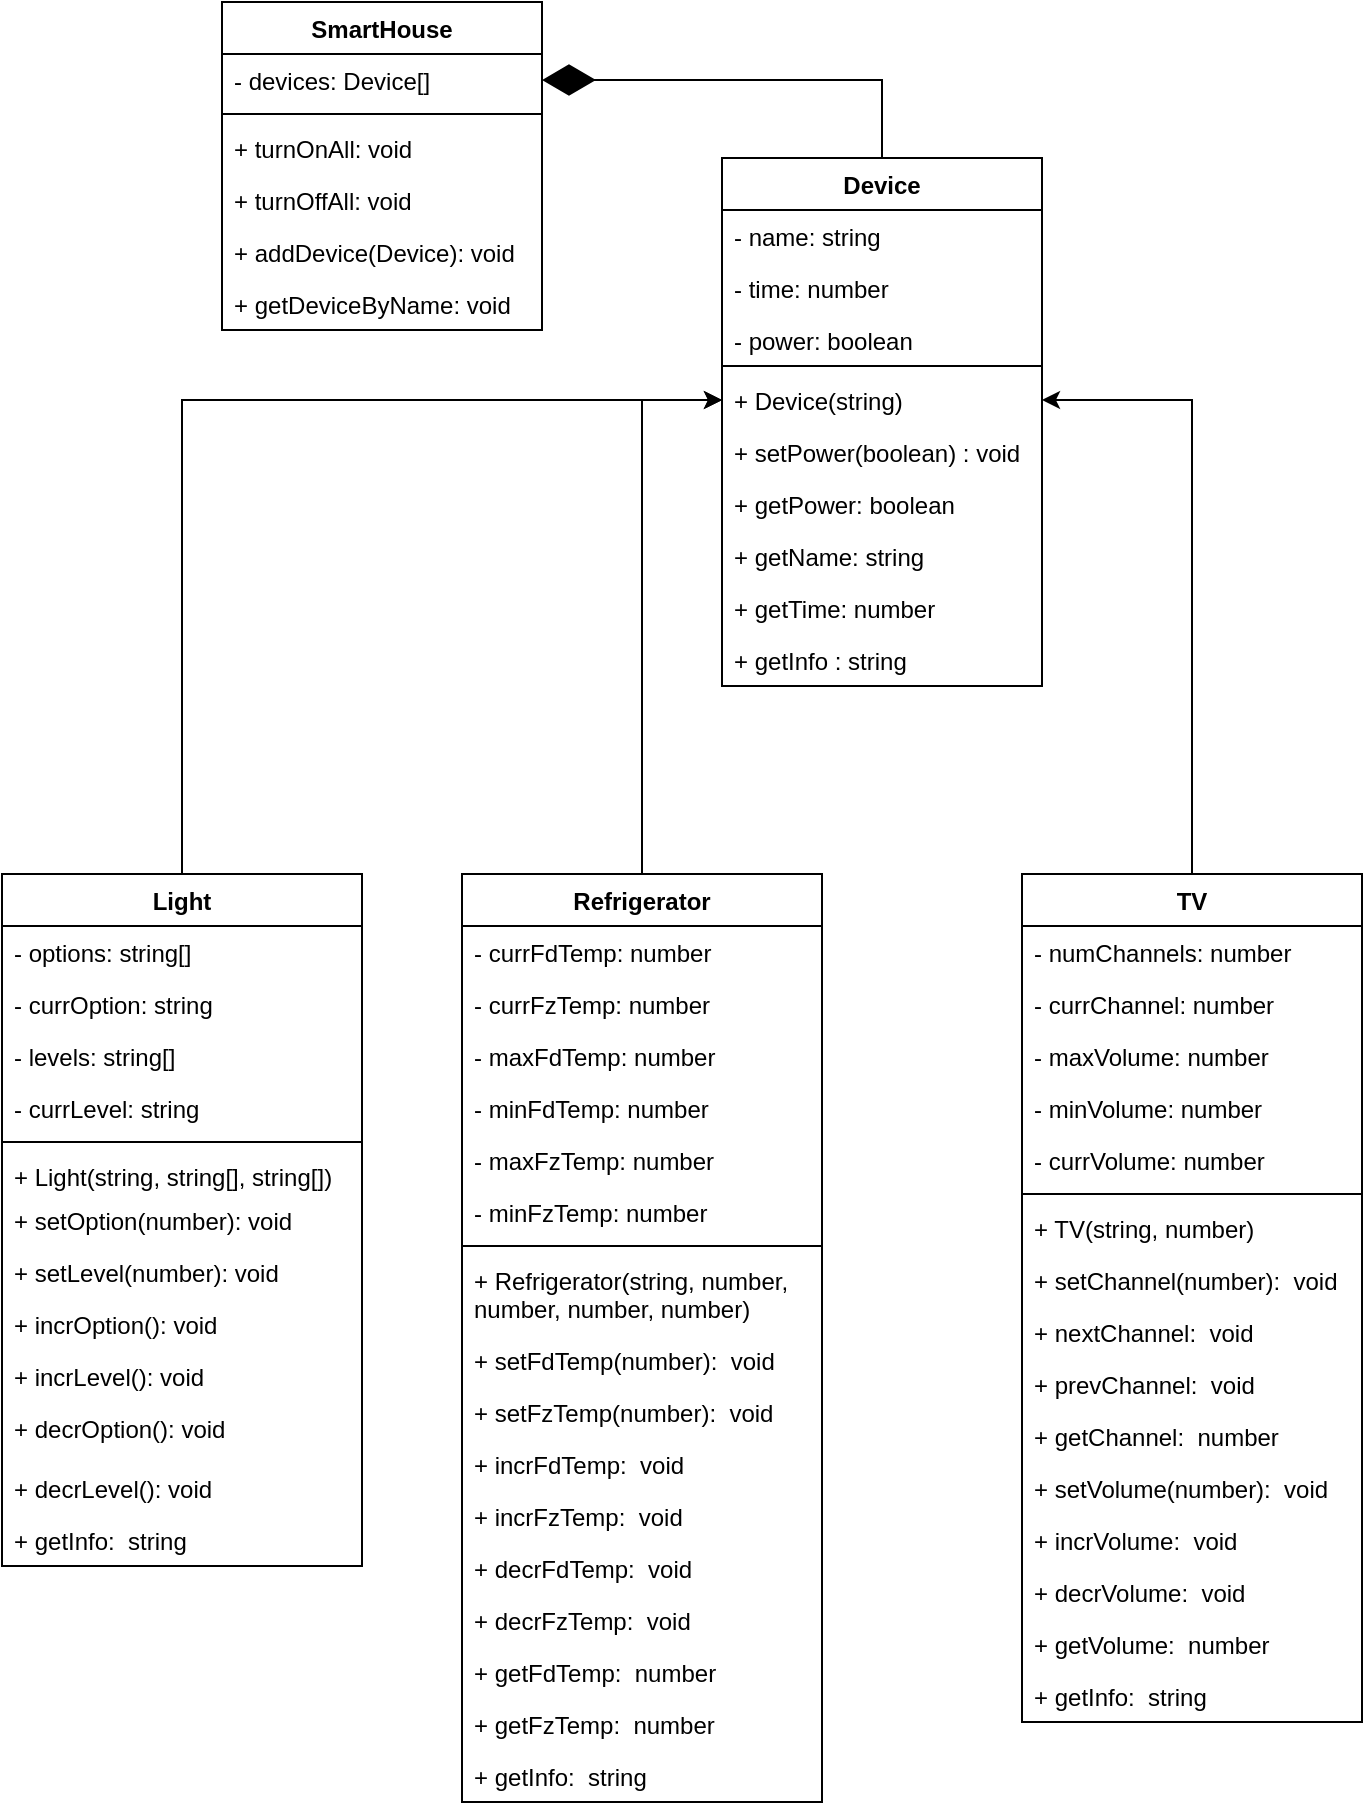 <mxfile version="20.5.3" type="device"><diagram name="Page-1" id="c4acf3e9-155e-7222-9cf6-157b1a14988f"><mxGraphModel dx="959" dy="2033" grid="1" gridSize="10" guides="1" tooltips="1" connect="1" arrows="1" fold="1" page="1" pageScale="1" pageWidth="850" pageHeight="1100" background="none" math="0" shadow="0"><root><mxCell id="0"/><mxCell id="1" parent="0"/><mxCell id="W4OkLuYTgUE_Jeht9O2_-4" value="SmartHouse" style="swimlane;fontStyle=1;align=center;verticalAlign=top;childLayout=stackLayout;horizontal=1;startSize=26;horizontalStack=0;resizeParent=1;resizeParentMax=0;resizeLast=0;collapsible=1;marginBottom=0;" parent="1" vertex="1"><mxGeometry x="160" y="-164" width="160" height="164" as="geometry"/></mxCell><mxCell id="W4OkLuYTgUE_Jeht9O2_-5" value="- devices: Device[]" style="text;strokeColor=none;fillColor=none;align=left;verticalAlign=top;spacingLeft=4;spacingRight=4;overflow=hidden;rotatable=0;points=[[0,0.5],[1,0.5]];portConstraint=eastwest;" parent="W4OkLuYTgUE_Jeht9O2_-4" vertex="1"><mxGeometry y="26" width="160" height="26" as="geometry"/></mxCell><mxCell id="W4OkLuYTgUE_Jeht9O2_-6" value="" style="line;strokeWidth=1;fillColor=none;align=left;verticalAlign=middle;spacingTop=-1;spacingLeft=3;spacingRight=3;rotatable=0;labelPosition=right;points=[];portConstraint=eastwest;strokeColor=inherit;" parent="W4OkLuYTgUE_Jeht9O2_-4" vertex="1"><mxGeometry y="52" width="160" height="8" as="geometry"/></mxCell><mxCell id="W4OkLuYTgUE_Jeht9O2_-7" value="+ turnOnAll: void&#10;" style="text;strokeColor=none;fillColor=none;align=left;verticalAlign=top;spacingLeft=4;spacingRight=4;overflow=hidden;rotatable=0;points=[[0,0.5],[1,0.5]];portConstraint=eastwest;" parent="W4OkLuYTgUE_Jeht9O2_-4" vertex="1"><mxGeometry y="60" width="160" height="26" as="geometry"/></mxCell><mxCell id="W4OkLuYTgUE_Jeht9O2_-9" value="+ turnOffAll: void&#10;" style="text;strokeColor=none;fillColor=none;align=left;verticalAlign=top;spacingLeft=4;spacingRight=4;overflow=hidden;rotatable=0;points=[[0,0.5],[1,0.5]];portConstraint=eastwest;" parent="W4OkLuYTgUE_Jeht9O2_-4" vertex="1"><mxGeometry y="86" width="160" height="26" as="geometry"/></mxCell><mxCell id="W4OkLuYTgUE_Jeht9O2_-8" value="+ addDevice(Device): void&#10;" style="text;strokeColor=none;fillColor=none;align=left;verticalAlign=top;spacingLeft=4;spacingRight=4;overflow=hidden;rotatable=0;points=[[0,0.5],[1,0.5]];portConstraint=eastwest;" parent="W4OkLuYTgUE_Jeht9O2_-4" vertex="1"><mxGeometry y="112" width="160" height="26" as="geometry"/></mxCell><mxCell id="W4OkLuYTgUE_Jeht9O2_-10" value="+ getDeviceByName: void&#10;" style="text;strokeColor=none;fillColor=none;align=left;verticalAlign=top;spacingLeft=4;spacingRight=4;overflow=hidden;rotatable=0;points=[[0,0.5],[1,0.5]];portConstraint=eastwest;" parent="W4OkLuYTgUE_Jeht9O2_-4" vertex="1"><mxGeometry y="138" width="160" height="26" as="geometry"/></mxCell><mxCell id="W4OkLuYTgUE_Jeht9O2_-11" value="Device" style="swimlane;fontStyle=1;align=center;verticalAlign=top;childLayout=stackLayout;horizontal=1;startSize=26;horizontalStack=0;resizeParent=1;resizeParentMax=0;resizeLast=0;collapsible=1;marginBottom=0;" parent="1" vertex="1"><mxGeometry x="410" y="-86" width="160" height="264" as="geometry"/></mxCell><mxCell id="W4OkLuYTgUE_Jeht9O2_-12" value="- name: string" style="text;strokeColor=none;fillColor=none;align=left;verticalAlign=top;spacingLeft=4;spacingRight=4;overflow=hidden;rotatable=0;points=[[0,0.5],[1,0.5]];portConstraint=eastwest;" parent="W4OkLuYTgUE_Jeht9O2_-11" vertex="1"><mxGeometry y="26" width="160" height="26" as="geometry"/></mxCell><mxCell id="W4OkLuYTgUE_Jeht9O2_-15" value="- time: number" style="text;strokeColor=none;fillColor=none;align=left;verticalAlign=top;spacingLeft=4;spacingRight=4;overflow=hidden;rotatable=0;points=[[0,0.5],[1,0.5]];portConstraint=eastwest;" parent="W4OkLuYTgUE_Jeht9O2_-11" vertex="1"><mxGeometry y="52" width="160" height="26" as="geometry"/></mxCell><mxCell id="W4OkLuYTgUE_Jeht9O2_-16" value="- power: boolean" style="text;strokeColor=none;fillColor=none;align=left;verticalAlign=top;spacingLeft=4;spacingRight=4;overflow=hidden;rotatable=0;points=[[0,0.5],[1,0.5]];portConstraint=eastwest;" parent="W4OkLuYTgUE_Jeht9O2_-11" vertex="1"><mxGeometry y="78" width="160" height="22" as="geometry"/></mxCell><mxCell id="W4OkLuYTgUE_Jeht9O2_-13" value="" style="line;strokeWidth=1;fillColor=none;align=left;verticalAlign=middle;spacingTop=-1;spacingLeft=3;spacingRight=3;rotatable=0;labelPosition=right;points=[];portConstraint=eastwest;strokeColor=inherit;" parent="W4OkLuYTgUE_Jeht9O2_-11" vertex="1"><mxGeometry y="100" width="160" height="8" as="geometry"/></mxCell><mxCell id="W4OkLuYTgUE_Jeht9O2_-14" value="+ Device(string)" style="text;strokeColor=none;fillColor=none;align=left;verticalAlign=top;spacingLeft=4;spacingRight=4;overflow=hidden;rotatable=0;points=[[0,0.5],[1,0.5]];portConstraint=eastwest;" parent="W4OkLuYTgUE_Jeht9O2_-11" vertex="1"><mxGeometry y="108" width="160" height="26" as="geometry"/></mxCell><mxCell id="W4OkLuYTgUE_Jeht9O2_-25" value="+ setPower(boolean) : void&#10;" style="text;strokeColor=none;fillColor=none;align=left;verticalAlign=top;spacingLeft=4;spacingRight=4;overflow=hidden;rotatable=0;points=[[0,0.5],[1,0.5]];portConstraint=eastwest;" parent="W4OkLuYTgUE_Jeht9O2_-11" vertex="1"><mxGeometry y="134" width="160" height="26" as="geometry"/></mxCell><mxCell id="W4OkLuYTgUE_Jeht9O2_-23" value="+ getPower: boolean&#10;" style="text;strokeColor=none;fillColor=none;align=left;verticalAlign=top;spacingLeft=4;spacingRight=4;overflow=hidden;rotatable=0;points=[[0,0.5],[1,0.5]];portConstraint=eastwest;" parent="W4OkLuYTgUE_Jeht9O2_-11" vertex="1"><mxGeometry y="160" width="160" height="26" as="geometry"/></mxCell><mxCell id="W4OkLuYTgUE_Jeht9O2_-21" value="+ getName: string&#10;" style="text;strokeColor=none;fillColor=none;align=left;verticalAlign=top;spacingLeft=4;spacingRight=4;overflow=hidden;rotatable=0;points=[[0,0.5],[1,0.5]];portConstraint=eastwest;" parent="W4OkLuYTgUE_Jeht9O2_-11" vertex="1"><mxGeometry y="186" width="160" height="26" as="geometry"/></mxCell><mxCell id="W4OkLuYTgUE_Jeht9O2_-24" value="+ getTime: number&#10;" style="text;strokeColor=none;fillColor=none;align=left;verticalAlign=top;spacingLeft=4;spacingRight=4;overflow=hidden;rotatable=0;points=[[0,0.5],[1,0.5]];portConstraint=eastwest;" parent="W4OkLuYTgUE_Jeht9O2_-11" vertex="1"><mxGeometry y="212" width="160" height="26" as="geometry"/></mxCell><mxCell id="W4OkLuYTgUE_Jeht9O2_-26" value="+ getInfo : string&#10;" style="text;strokeColor=none;fillColor=none;align=left;verticalAlign=top;spacingLeft=4;spacingRight=4;overflow=hidden;rotatable=0;points=[[0,0.5],[1,0.5]];portConstraint=eastwest;" parent="W4OkLuYTgUE_Jeht9O2_-11" vertex="1"><mxGeometry y="238" width="160" height="26" as="geometry"/></mxCell><mxCell id="Xs9VyNZmOeQeGuVX_txl-36" style="edgeStyle=orthogonalEdgeStyle;rounded=0;orthogonalLoop=1;jettySize=auto;html=1;entryX=1;entryY=0.5;entryDx=0;entryDy=0;" edge="1" parent="1" source="W4OkLuYTgUE_Jeht9O2_-27" target="W4OkLuYTgUE_Jeht9O2_-14"><mxGeometry relative="1" as="geometry"/></mxCell><mxCell id="W4OkLuYTgUE_Jeht9O2_-27" value="TV" style="swimlane;fontStyle=1;align=center;verticalAlign=top;childLayout=stackLayout;horizontal=1;startSize=26;horizontalStack=0;resizeParent=1;resizeParentMax=0;resizeLast=0;collapsible=1;marginBottom=0;" parent="1" vertex="1"><mxGeometry x="560" y="272" width="170" height="424" as="geometry"/></mxCell><mxCell id="W4OkLuYTgUE_Jeht9O2_-28" value="- numChannels: number" style="text;strokeColor=none;fillColor=none;align=left;verticalAlign=top;spacingLeft=4;spacingRight=4;overflow=hidden;rotatable=0;points=[[0,0.5],[1,0.5]];portConstraint=eastwest;" parent="W4OkLuYTgUE_Jeht9O2_-27" vertex="1"><mxGeometry y="26" width="170" height="26" as="geometry"/></mxCell><mxCell id="W4OkLuYTgUE_Jeht9O2_-31" value="- currChannel: number" style="text;strokeColor=none;fillColor=none;align=left;verticalAlign=top;spacingLeft=4;spacingRight=4;overflow=hidden;rotatable=0;points=[[0,0.5],[1,0.5]];portConstraint=eastwest;" parent="W4OkLuYTgUE_Jeht9O2_-27" vertex="1"><mxGeometry y="52" width="170" height="26" as="geometry"/></mxCell><mxCell id="W4OkLuYTgUE_Jeht9O2_-88" value="- maxVolume: number" style="text;strokeColor=none;fillColor=none;align=left;verticalAlign=top;spacingLeft=4;spacingRight=4;overflow=hidden;rotatable=0;points=[[0,0.5],[1,0.5]];portConstraint=eastwest;" parent="W4OkLuYTgUE_Jeht9O2_-27" vertex="1"><mxGeometry y="78" width="170" height="26" as="geometry"/></mxCell><mxCell id="W4OkLuYTgUE_Jeht9O2_-89" value="- minVolume: number" style="text;strokeColor=none;fillColor=none;align=left;verticalAlign=top;spacingLeft=4;spacingRight=4;overflow=hidden;rotatable=0;points=[[0,0.5],[1,0.5]];portConstraint=eastwest;" parent="W4OkLuYTgUE_Jeht9O2_-27" vertex="1"><mxGeometry y="104" width="170" height="26" as="geometry"/></mxCell><mxCell id="W4OkLuYTgUE_Jeht9O2_-87" value="- currVolume: number" style="text;strokeColor=none;fillColor=none;align=left;verticalAlign=top;spacingLeft=4;spacingRight=4;overflow=hidden;rotatable=0;points=[[0,0.5],[1,0.5]];portConstraint=eastwest;" parent="W4OkLuYTgUE_Jeht9O2_-27" vertex="1"><mxGeometry y="130" width="170" height="26" as="geometry"/></mxCell><mxCell id="W4OkLuYTgUE_Jeht9O2_-29" value="" style="line;strokeWidth=1;fillColor=none;align=left;verticalAlign=middle;spacingTop=-1;spacingLeft=3;spacingRight=3;rotatable=0;labelPosition=right;points=[];portConstraint=eastwest;strokeColor=inherit;" parent="W4OkLuYTgUE_Jeht9O2_-27" vertex="1"><mxGeometry y="156" width="170" height="8" as="geometry"/></mxCell><mxCell id="W4OkLuYTgUE_Jeht9O2_-30" value="+ TV(string, number)" style="text;strokeColor=none;fillColor=none;align=left;verticalAlign=top;spacingLeft=4;spacingRight=4;overflow=hidden;rotatable=0;points=[[0,0.5],[1,0.5]];portConstraint=eastwest;" parent="W4OkLuYTgUE_Jeht9O2_-27" vertex="1"><mxGeometry y="164" width="170" height="26" as="geometry"/></mxCell><mxCell id="W4OkLuYTgUE_Jeht9O2_-32" value="+ setChannel(number):  void" style="text;strokeColor=none;fillColor=none;align=left;verticalAlign=top;spacingLeft=4;spacingRight=4;overflow=hidden;rotatable=0;points=[[0,0.5],[1,0.5]];portConstraint=eastwest;" parent="W4OkLuYTgUE_Jeht9O2_-27" vertex="1"><mxGeometry y="190" width="170" height="26" as="geometry"/></mxCell><mxCell id="W4OkLuYTgUE_Jeht9O2_-39" value="+ nextChannel:  void" style="text;strokeColor=none;fillColor=none;align=left;verticalAlign=top;spacingLeft=4;spacingRight=4;overflow=hidden;rotatable=0;points=[[0,0.5],[1,0.5]];portConstraint=eastwest;" parent="W4OkLuYTgUE_Jeht9O2_-27" vertex="1"><mxGeometry y="216" width="170" height="26" as="geometry"/></mxCell><mxCell id="W4OkLuYTgUE_Jeht9O2_-40" value="+ prevChannel:  void" style="text;strokeColor=none;fillColor=none;align=left;verticalAlign=top;spacingLeft=4;spacingRight=4;overflow=hidden;rotatable=0;points=[[0,0.5],[1,0.5]];portConstraint=eastwest;" parent="W4OkLuYTgUE_Jeht9O2_-27" vertex="1"><mxGeometry y="242" width="170" height="26" as="geometry"/></mxCell><mxCell id="W4OkLuYTgUE_Jeht9O2_-41" value="+ getChannel:  number" style="text;strokeColor=none;fillColor=none;align=left;verticalAlign=top;spacingLeft=4;spacingRight=4;overflow=hidden;rotatable=0;points=[[0,0.5],[1,0.5]];portConstraint=eastwest;" parent="W4OkLuYTgUE_Jeht9O2_-27" vertex="1"><mxGeometry y="268" width="170" height="26" as="geometry"/></mxCell><mxCell id="W4OkLuYTgUE_Jeht9O2_-90" value="+ setVolume(number):  void" style="text;strokeColor=none;fillColor=none;align=left;verticalAlign=top;spacingLeft=4;spacingRight=4;overflow=hidden;rotatable=0;points=[[0,0.5],[1,0.5]];portConstraint=eastwest;" parent="W4OkLuYTgUE_Jeht9O2_-27" vertex="1"><mxGeometry y="294" width="170" height="26" as="geometry"/></mxCell><mxCell id="W4OkLuYTgUE_Jeht9O2_-91" value="+ incrVolume:  void" style="text;strokeColor=none;fillColor=none;align=left;verticalAlign=top;spacingLeft=4;spacingRight=4;overflow=hidden;rotatable=0;points=[[0,0.5],[1,0.5]];portConstraint=eastwest;" parent="W4OkLuYTgUE_Jeht9O2_-27" vertex="1"><mxGeometry y="320" width="170" height="26" as="geometry"/></mxCell><mxCell id="W4OkLuYTgUE_Jeht9O2_-92" value="+ decrVolume:  void" style="text;strokeColor=none;fillColor=none;align=left;verticalAlign=top;spacingLeft=4;spacingRight=4;overflow=hidden;rotatable=0;points=[[0,0.5],[1,0.5]];portConstraint=eastwest;" parent="W4OkLuYTgUE_Jeht9O2_-27" vertex="1"><mxGeometry y="346" width="170" height="26" as="geometry"/></mxCell><mxCell id="W4OkLuYTgUE_Jeht9O2_-93" value="+ getVolume:  number" style="text;strokeColor=none;fillColor=none;align=left;verticalAlign=top;spacingLeft=4;spacingRight=4;overflow=hidden;rotatable=0;points=[[0,0.5],[1,0.5]];portConstraint=eastwest;" parent="W4OkLuYTgUE_Jeht9O2_-27" vertex="1"><mxGeometry y="372" width="170" height="26" as="geometry"/></mxCell><mxCell id="W4OkLuYTgUE_Jeht9O2_-42" value="+ getInfo:  string" style="text;strokeColor=none;fillColor=none;align=left;verticalAlign=top;spacingLeft=4;spacingRight=4;overflow=hidden;rotatable=0;points=[[0,0.5],[1,0.5]];portConstraint=eastwest;" parent="W4OkLuYTgUE_Jeht9O2_-27" vertex="1"><mxGeometry y="398" width="170" height="26" as="geometry"/></mxCell><mxCell id="Xs9VyNZmOeQeGuVX_txl-37" style="edgeStyle=orthogonalEdgeStyle;rounded=0;orthogonalLoop=1;jettySize=auto;html=1;entryX=0;entryY=0.5;entryDx=0;entryDy=0;" edge="1" parent="1" source="W4OkLuYTgUE_Jeht9O2_-43" target="W4OkLuYTgUE_Jeht9O2_-14"><mxGeometry relative="1" as="geometry"/></mxCell><mxCell id="W4OkLuYTgUE_Jeht9O2_-43" value="Refrigerator" style="swimlane;fontStyle=1;align=center;verticalAlign=top;childLayout=stackLayout;horizontal=1;startSize=26;horizontalStack=0;resizeParent=1;resizeParentMax=0;resizeLast=0;collapsible=1;marginBottom=0;" parent="1" vertex="1"><mxGeometry x="280" y="272" width="180" height="464" as="geometry"/></mxCell><mxCell id="W4OkLuYTgUE_Jeht9O2_-44" value="- currFdTemp: number" style="text;strokeColor=none;fillColor=none;align=left;verticalAlign=top;spacingLeft=4;spacingRight=4;overflow=hidden;rotatable=0;points=[[0,0.5],[1,0.5]];portConstraint=eastwest;" parent="W4OkLuYTgUE_Jeht9O2_-43" vertex="1"><mxGeometry y="26" width="180" height="26" as="geometry"/></mxCell><mxCell id="W4OkLuYTgUE_Jeht9O2_-53" value="- currFzTemp: number" style="text;strokeColor=none;fillColor=none;align=left;verticalAlign=top;spacingLeft=4;spacingRight=4;overflow=hidden;rotatable=0;points=[[0,0.5],[1,0.5]];portConstraint=eastwest;" parent="W4OkLuYTgUE_Jeht9O2_-43" vertex="1"><mxGeometry y="52" width="180" height="26" as="geometry"/></mxCell><mxCell id="W4OkLuYTgUE_Jeht9O2_-45" value="- maxFdTemp: number" style="text;strokeColor=none;fillColor=none;align=left;verticalAlign=top;spacingLeft=4;spacingRight=4;overflow=hidden;rotatable=0;points=[[0,0.5],[1,0.5]];portConstraint=eastwest;" parent="W4OkLuYTgUE_Jeht9O2_-43" vertex="1"><mxGeometry y="78" width="180" height="26" as="geometry"/></mxCell><mxCell id="W4OkLuYTgUE_Jeht9O2_-56" value="- minFdTemp: number" style="text;strokeColor=none;fillColor=none;align=left;verticalAlign=top;spacingLeft=4;spacingRight=4;overflow=hidden;rotatable=0;points=[[0,0.5],[1,0.5]];portConstraint=eastwest;" parent="W4OkLuYTgUE_Jeht9O2_-43" vertex="1"><mxGeometry y="104" width="180" height="26" as="geometry"/></mxCell><mxCell id="W4OkLuYTgUE_Jeht9O2_-54" value="- maxFzTemp: number" style="text;strokeColor=none;fillColor=none;align=left;verticalAlign=top;spacingLeft=4;spacingRight=4;overflow=hidden;rotatable=0;points=[[0,0.5],[1,0.5]];portConstraint=eastwest;" parent="W4OkLuYTgUE_Jeht9O2_-43" vertex="1"><mxGeometry y="130" width="180" height="26" as="geometry"/></mxCell><mxCell id="W4OkLuYTgUE_Jeht9O2_-55" value="- minFzTemp: number" style="text;strokeColor=none;fillColor=none;align=left;verticalAlign=top;spacingLeft=4;spacingRight=4;overflow=hidden;rotatable=0;points=[[0,0.5],[1,0.5]];portConstraint=eastwest;" parent="W4OkLuYTgUE_Jeht9O2_-43" vertex="1"><mxGeometry y="156" width="180" height="26" as="geometry"/></mxCell><mxCell id="W4OkLuYTgUE_Jeht9O2_-46" value="" style="line;strokeWidth=1;fillColor=none;align=left;verticalAlign=middle;spacingTop=-1;spacingLeft=3;spacingRight=3;rotatable=0;labelPosition=right;points=[];portConstraint=eastwest;strokeColor=inherit;" parent="W4OkLuYTgUE_Jeht9O2_-43" vertex="1"><mxGeometry y="182" width="180" height="8" as="geometry"/></mxCell><mxCell id="W4OkLuYTgUE_Jeht9O2_-47" value="+ Refrigerator(string, number,&#10;number, number, number)" style="text;strokeColor=none;fillColor=none;align=left;verticalAlign=top;spacingLeft=4;spacingRight=4;overflow=hidden;rotatable=0;points=[[0,0.5],[1,0.5]];portConstraint=eastwest;" parent="W4OkLuYTgUE_Jeht9O2_-43" vertex="1"><mxGeometry y="190" width="180" height="40" as="geometry"/></mxCell><mxCell id="W4OkLuYTgUE_Jeht9O2_-48" value="+ setFdTemp(number):  void" style="text;strokeColor=none;fillColor=none;align=left;verticalAlign=top;spacingLeft=4;spacingRight=4;overflow=hidden;rotatable=0;points=[[0,0.5],[1,0.5]];portConstraint=eastwest;" parent="W4OkLuYTgUE_Jeht9O2_-43" vertex="1"><mxGeometry y="230" width="180" height="26" as="geometry"/></mxCell><mxCell id="W4OkLuYTgUE_Jeht9O2_-57" value="+ setFzTemp(number):  void" style="text;strokeColor=none;fillColor=none;align=left;verticalAlign=top;spacingLeft=4;spacingRight=4;overflow=hidden;rotatable=0;points=[[0,0.5],[1,0.5]];portConstraint=eastwest;" parent="W4OkLuYTgUE_Jeht9O2_-43" vertex="1"><mxGeometry y="256" width="180" height="26" as="geometry"/></mxCell><mxCell id="W4OkLuYTgUE_Jeht9O2_-49" value="+ incrFdTemp:  void" style="text;strokeColor=none;fillColor=none;align=left;verticalAlign=top;spacingLeft=4;spacingRight=4;overflow=hidden;rotatable=0;points=[[0,0.5],[1,0.5]];portConstraint=eastwest;" parent="W4OkLuYTgUE_Jeht9O2_-43" vertex="1"><mxGeometry y="282" width="180" height="26" as="geometry"/></mxCell><mxCell id="W4OkLuYTgUE_Jeht9O2_-58" value="+ incrFzTemp:  void" style="text;strokeColor=none;fillColor=none;align=left;verticalAlign=top;spacingLeft=4;spacingRight=4;overflow=hidden;rotatable=0;points=[[0,0.5],[1,0.5]];portConstraint=eastwest;" parent="W4OkLuYTgUE_Jeht9O2_-43" vertex="1"><mxGeometry y="308" width="180" height="26" as="geometry"/></mxCell><mxCell id="W4OkLuYTgUE_Jeht9O2_-59" value="+ decrFdTemp:  void" style="text;strokeColor=none;fillColor=none;align=left;verticalAlign=top;spacingLeft=4;spacingRight=4;overflow=hidden;rotatable=0;points=[[0,0.5],[1,0.5]];portConstraint=eastwest;" parent="W4OkLuYTgUE_Jeht9O2_-43" vertex="1"><mxGeometry y="334" width="180" height="26" as="geometry"/></mxCell><mxCell id="W4OkLuYTgUE_Jeht9O2_-60" value="+ decrFzTemp:  void" style="text;strokeColor=none;fillColor=none;align=left;verticalAlign=top;spacingLeft=4;spacingRight=4;overflow=hidden;rotatable=0;points=[[0,0.5],[1,0.5]];portConstraint=eastwest;" parent="W4OkLuYTgUE_Jeht9O2_-43" vertex="1"><mxGeometry y="360" width="180" height="26" as="geometry"/></mxCell><mxCell id="W4OkLuYTgUE_Jeht9O2_-50" value="+ getFdTemp:  number" style="text;strokeColor=none;fillColor=none;align=left;verticalAlign=top;spacingLeft=4;spacingRight=4;overflow=hidden;rotatable=0;points=[[0,0.5],[1,0.5]];portConstraint=eastwest;" parent="W4OkLuYTgUE_Jeht9O2_-43" vertex="1"><mxGeometry y="386" width="180" height="26" as="geometry"/></mxCell><mxCell id="W4OkLuYTgUE_Jeht9O2_-61" value="+ getFzTemp:  number" style="text;strokeColor=none;fillColor=none;align=left;verticalAlign=top;spacingLeft=4;spacingRight=4;overflow=hidden;rotatable=0;points=[[0,0.5],[1,0.5]];portConstraint=eastwest;" parent="W4OkLuYTgUE_Jeht9O2_-43" vertex="1"><mxGeometry y="412" width="180" height="26" as="geometry"/></mxCell><mxCell id="W4OkLuYTgUE_Jeht9O2_-52" value="+ getInfo:  string" style="text;strokeColor=none;fillColor=none;align=left;verticalAlign=top;spacingLeft=4;spacingRight=4;overflow=hidden;rotatable=0;points=[[0,0.5],[1,0.5]];portConstraint=eastwest;" parent="W4OkLuYTgUE_Jeht9O2_-43" vertex="1"><mxGeometry y="438" width="180" height="26" as="geometry"/></mxCell><mxCell id="W4OkLuYTgUE_Jeht9O2_-85" value="" style="endArrow=diamondThin;endFill=1;endSize=24;html=1;rounded=0;entryX=1;entryY=0.5;entryDx=0;entryDy=0;" parent="1" source="W4OkLuYTgUE_Jeht9O2_-11" target="W4OkLuYTgUE_Jeht9O2_-5" edge="1"><mxGeometry width="160" relative="1" as="geometry"><mxPoint x="500" y="-80" as="sourcePoint"/><mxPoint x="610" y="-170" as="targetPoint"/><Array as="points"><mxPoint x="490" y="-125"/></Array></mxGeometry></mxCell><mxCell id="Xs9VyNZmOeQeGuVX_txl-35" style="edgeStyle=orthogonalEdgeStyle;rounded=0;orthogonalLoop=1;jettySize=auto;html=1;" edge="1" parent="1" source="Xs9VyNZmOeQeGuVX_txl-1" target="W4OkLuYTgUE_Jeht9O2_-14"><mxGeometry relative="1" as="geometry"/></mxCell><mxCell id="Xs9VyNZmOeQeGuVX_txl-1" value="Light" style="swimlane;fontStyle=1;align=center;verticalAlign=top;childLayout=stackLayout;horizontal=1;startSize=26;horizontalStack=0;resizeParent=1;resizeParentMax=0;resizeLast=0;collapsible=1;marginBottom=0;" vertex="1" parent="1"><mxGeometry x="50" y="272" width="180" height="346" as="geometry"/></mxCell><mxCell id="Xs9VyNZmOeQeGuVX_txl-2" value="- options: string[]" style="text;strokeColor=none;fillColor=none;align=left;verticalAlign=top;spacingLeft=4;spacingRight=4;overflow=hidden;rotatable=0;points=[[0,0.5],[1,0.5]];portConstraint=eastwest;" vertex="1" parent="Xs9VyNZmOeQeGuVX_txl-1"><mxGeometry y="26" width="180" height="26" as="geometry"/></mxCell><mxCell id="Xs9VyNZmOeQeGuVX_txl-5" value="- currOption: string" style="text;strokeColor=none;fillColor=none;align=left;verticalAlign=top;spacingLeft=4;spacingRight=4;overflow=hidden;rotatable=0;points=[[0,0.5],[1,0.5]];portConstraint=eastwest;" vertex="1" parent="Xs9VyNZmOeQeGuVX_txl-1"><mxGeometry y="52" width="180" height="26" as="geometry"/></mxCell><mxCell id="Xs9VyNZmOeQeGuVX_txl-6" value="- levels: string[]" style="text;strokeColor=none;fillColor=none;align=left;verticalAlign=top;spacingLeft=4;spacingRight=4;overflow=hidden;rotatable=0;points=[[0,0.5],[1,0.5]];portConstraint=eastwest;" vertex="1" parent="Xs9VyNZmOeQeGuVX_txl-1"><mxGeometry y="78" width="180" height="26" as="geometry"/></mxCell><mxCell id="Xs9VyNZmOeQeGuVX_txl-7" value="- currLevel: string" style="text;strokeColor=none;fillColor=none;align=left;verticalAlign=top;spacingLeft=4;spacingRight=4;overflow=hidden;rotatable=0;points=[[0,0.5],[1,0.5]];portConstraint=eastwest;" vertex="1" parent="Xs9VyNZmOeQeGuVX_txl-1"><mxGeometry y="104" width="180" height="26" as="geometry"/></mxCell><mxCell id="Xs9VyNZmOeQeGuVX_txl-3" value="" style="line;strokeWidth=1;fillColor=none;align=left;verticalAlign=middle;spacingTop=-1;spacingLeft=3;spacingRight=3;rotatable=0;labelPosition=right;points=[];portConstraint=eastwest;strokeColor=inherit;" vertex="1" parent="Xs9VyNZmOeQeGuVX_txl-1"><mxGeometry y="130" width="180" height="8" as="geometry"/></mxCell><mxCell id="Xs9VyNZmOeQeGuVX_txl-8" value="+ Light(string, string[], string[])" style="text;strokeColor=none;fillColor=none;align=left;verticalAlign=top;spacingLeft=4;spacingRight=4;overflow=hidden;rotatable=0;points=[[0,0.5],[1,0.5]];portConstraint=eastwest;" vertex="1" parent="Xs9VyNZmOeQeGuVX_txl-1"><mxGeometry y="138" width="180" height="22" as="geometry"/></mxCell><mxCell id="Xs9VyNZmOeQeGuVX_txl-4" value="+ setOption(number): void" style="text;strokeColor=none;fillColor=none;align=left;verticalAlign=top;spacingLeft=4;spacingRight=4;overflow=hidden;rotatable=0;points=[[0,0.5],[1,0.5]];portConstraint=eastwest;" vertex="1" parent="Xs9VyNZmOeQeGuVX_txl-1"><mxGeometry y="160" width="180" height="26" as="geometry"/></mxCell><mxCell id="Xs9VyNZmOeQeGuVX_txl-9" value="+ setLevel(number): void" style="text;strokeColor=none;fillColor=none;align=left;verticalAlign=top;spacingLeft=4;spacingRight=4;overflow=hidden;rotatable=0;points=[[0,0.5],[1,0.5]];portConstraint=eastwest;" vertex="1" parent="Xs9VyNZmOeQeGuVX_txl-1"><mxGeometry y="186" width="180" height="26" as="geometry"/></mxCell><mxCell id="Xs9VyNZmOeQeGuVX_txl-12" value="+ incrOption(): void" style="text;strokeColor=none;fillColor=none;align=left;verticalAlign=top;spacingLeft=4;spacingRight=4;overflow=hidden;rotatable=0;points=[[0,0.5],[1,0.5]];portConstraint=eastwest;" vertex="1" parent="Xs9VyNZmOeQeGuVX_txl-1"><mxGeometry y="212" width="180" height="26" as="geometry"/></mxCell><mxCell id="Xs9VyNZmOeQeGuVX_txl-10" value="+ incrLevel(): void" style="text;strokeColor=none;fillColor=none;align=left;verticalAlign=top;spacingLeft=4;spacingRight=4;overflow=hidden;rotatable=0;points=[[0,0.5],[1,0.5]];portConstraint=eastwest;" vertex="1" parent="Xs9VyNZmOeQeGuVX_txl-1"><mxGeometry y="238" width="180" height="26" as="geometry"/></mxCell><mxCell id="Xs9VyNZmOeQeGuVX_txl-13" value="+ decrOption(): void" style="text;strokeColor=none;fillColor=none;align=left;verticalAlign=top;spacingLeft=4;spacingRight=4;overflow=hidden;rotatable=0;points=[[0,0.5],[1,0.5]];portConstraint=eastwest;" vertex="1" parent="Xs9VyNZmOeQeGuVX_txl-1"><mxGeometry y="264" width="180" height="30" as="geometry"/></mxCell><mxCell id="Xs9VyNZmOeQeGuVX_txl-11" value="+ decrLevel(): void" style="text;strokeColor=none;fillColor=none;align=left;verticalAlign=top;spacingLeft=4;spacingRight=4;overflow=hidden;rotatable=0;points=[[0,0.5],[1,0.5]];portConstraint=eastwest;" vertex="1" parent="Xs9VyNZmOeQeGuVX_txl-1"><mxGeometry y="294" width="180" height="26" as="geometry"/></mxCell><mxCell id="Xs9VyNZmOeQeGuVX_txl-14" value="+ getInfo:  string" style="text;strokeColor=none;fillColor=none;align=left;verticalAlign=top;spacingLeft=4;spacingRight=4;overflow=hidden;rotatable=0;points=[[0,0.5],[1,0.5]];portConstraint=eastwest;" vertex="1" parent="Xs9VyNZmOeQeGuVX_txl-1"><mxGeometry y="320" width="180" height="26" as="geometry"/></mxCell></root></mxGraphModel></diagram></mxfile>